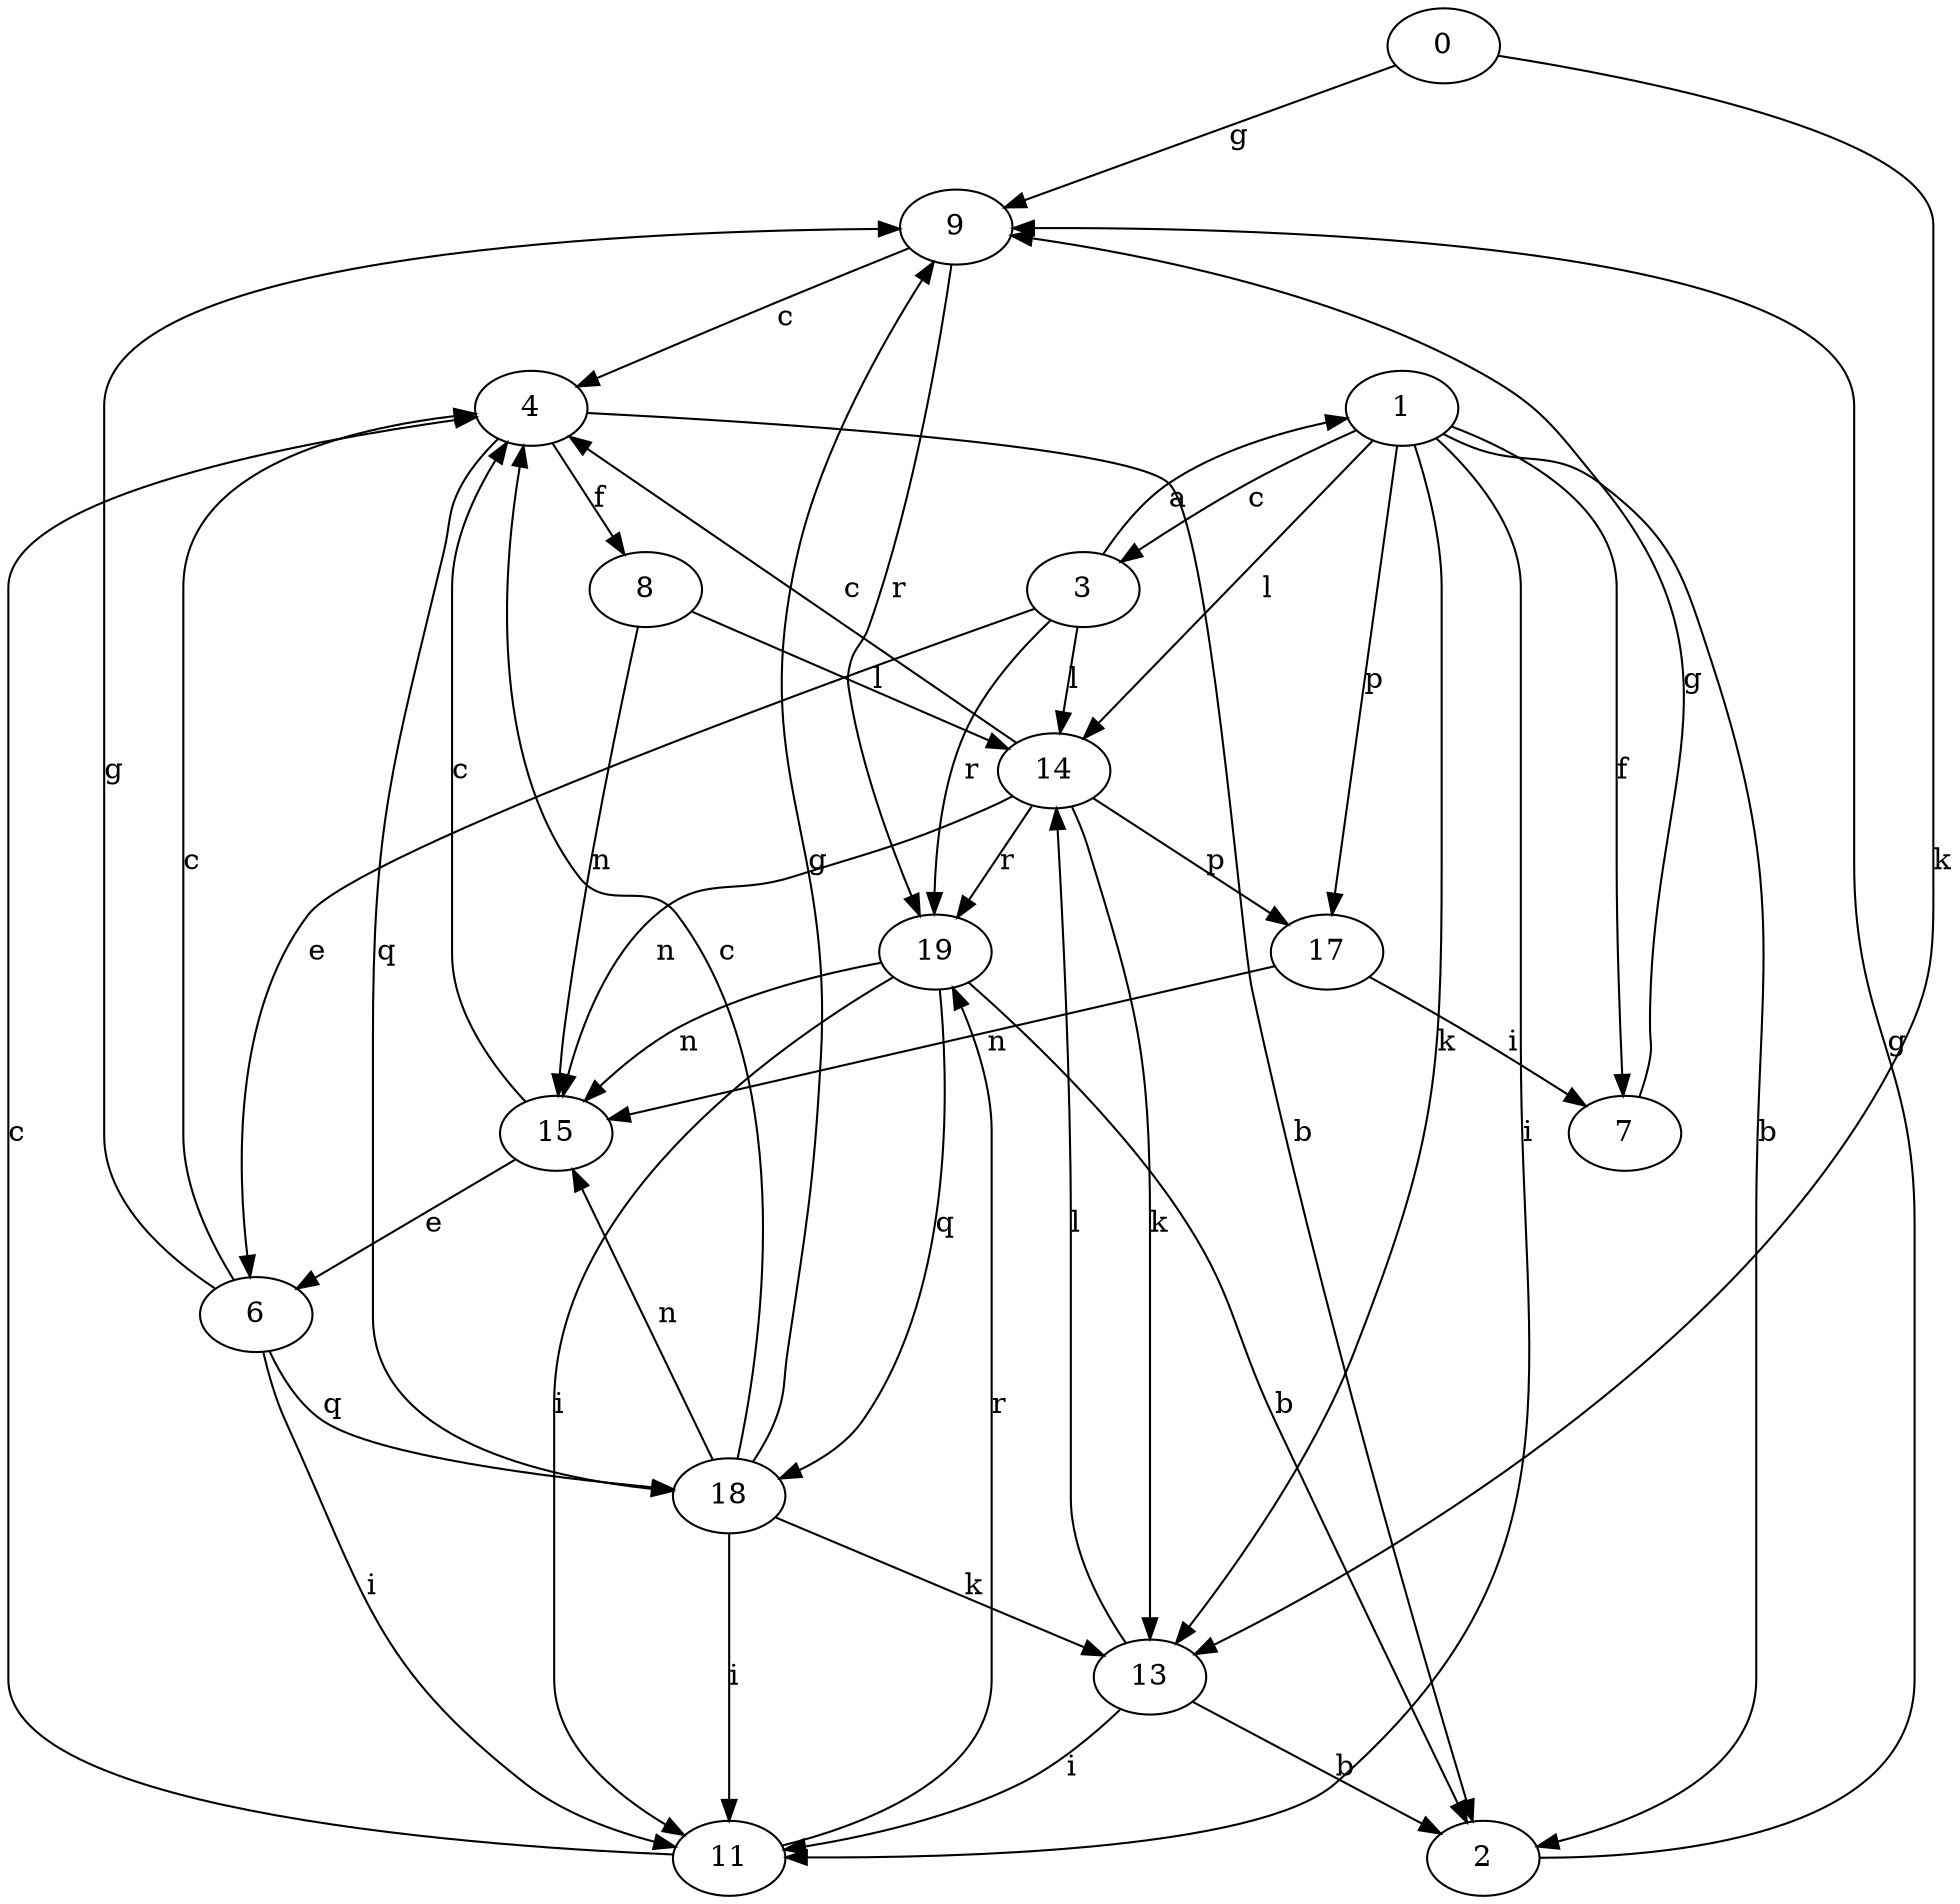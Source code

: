 strict digraph  {
0;
1;
2;
3;
4;
6;
7;
8;
9;
11;
13;
14;
15;
17;
18;
19;
0 -> 9  [label=g];
0 -> 13  [label=k];
1 -> 2  [label=b];
1 -> 3  [label=c];
1 -> 7  [label=f];
1 -> 11  [label=i];
1 -> 13  [label=k];
1 -> 14  [label=l];
1 -> 17  [label=p];
2 -> 9  [label=g];
3 -> 1  [label=a];
3 -> 6  [label=e];
3 -> 14  [label=l];
3 -> 19  [label=r];
4 -> 2  [label=b];
4 -> 8  [label=f];
4 -> 18  [label=q];
6 -> 4  [label=c];
6 -> 9  [label=g];
6 -> 11  [label=i];
6 -> 18  [label=q];
7 -> 9  [label=g];
8 -> 14  [label=l];
8 -> 15  [label=n];
9 -> 4  [label=c];
9 -> 19  [label=r];
11 -> 4  [label=c];
11 -> 19  [label=r];
13 -> 2  [label=b];
13 -> 11  [label=i];
13 -> 14  [label=l];
14 -> 4  [label=c];
14 -> 13  [label=k];
14 -> 15  [label=n];
14 -> 17  [label=p];
14 -> 19  [label=r];
15 -> 4  [label=c];
15 -> 6  [label=e];
17 -> 15  [label=n];
17 -> 7  [label=i];
18 -> 4  [label=c];
18 -> 9  [label=g];
18 -> 11  [label=i];
18 -> 13  [label=k];
18 -> 15  [label=n];
19 -> 2  [label=b];
19 -> 11  [label=i];
19 -> 15  [label=n];
19 -> 18  [label=q];
}
